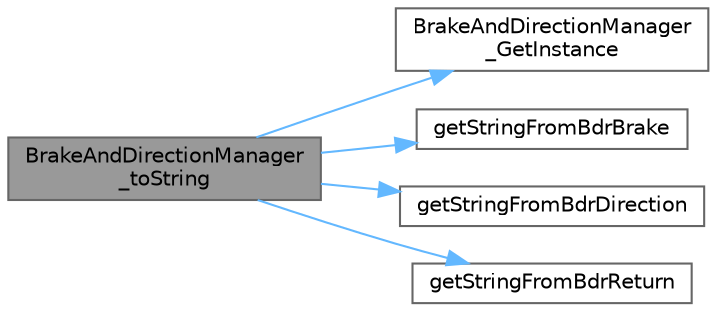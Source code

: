 digraph "BrakeAndDirectionManager_toString"
{
 // LATEX_PDF_SIZE
  bgcolor="transparent";
  edge [fontname=Helvetica,fontsize=10,labelfontname=Helvetica,labelfontsize=10];
  node [fontname=Helvetica,fontsize=10,shape=box,height=0.2,width=0.4];
  rankdir="LR";
  Node1 [id="Node000001",label="BrakeAndDirectionManager\l_toString",height=0.2,width=0.4,color="gray40", fillcolor="grey60", style="filled", fontcolor="black",tooltip="Converts the Brake and Direction Manager configuration to a string."];
  Node1 -> Node2 [id="edge1_Node000001_Node000002",color="steelblue1",style="solid",tooltip=" "];
  Node2 [id="Node000002",label="BrakeAndDirectionManager\l_GetInstance",height=0.2,width=0.4,color="grey40", fillcolor="white", style="filled",URL="$_brake_and_direction_manager_8c.html#a2317dd3a26aefb7320fed5e1575fecf7",tooltip="Public function to access the Brake and Direction Manager instance."];
  Node1 -> Node3 [id="edge2_Node000001_Node000003",color="steelblue1",style="solid",tooltip=" "];
  Node3 [id="Node000003",label="getStringFromBdrBrake",height=0.2,width=0.4,color="grey40", fillcolor="white", style="filled",URL="$_brake_and_direction_manager_8c.html#a48d91f98f6ced09cf8a535e80a3c16dc",tooltip="Gets the string representation of dtBrakeAndDirectionManager_bdrBrake."];
  Node1 -> Node4 [id="edge3_Node000001_Node000004",color="steelblue1",style="solid",tooltip=" "];
  Node4 [id="Node000004",label="getStringFromBdrDirection",height=0.2,width=0.4,color="grey40", fillcolor="white", style="filled",URL="$_brake_and_direction_manager_8c.html#a72af159d6f751107885439344306d100",tooltip="Gets the string representation of dtBrakeAndDirectionManager_bdrDirection."];
  Node1 -> Node5 [id="edge4_Node000001_Node000005",color="steelblue1",style="solid",tooltip=" "];
  Node5 [id="Node000005",label="getStringFromBdrReturn",height=0.2,width=0.4,color="grey40", fillcolor="white", style="filled",URL="$_brake_and_direction_manager_8c.html#ac1ef90c42438500d17a09b171dbc4576",tooltip="Gets the string representation of dtBdrReturn."];
}

